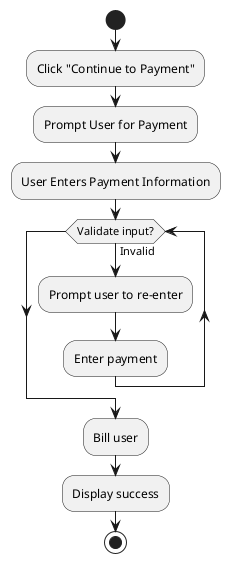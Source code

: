 @startuml US-09: Payment & Billing
start

:Click "Continue to Payment";
:Prompt User for Payment;

:User Enters Payment Information;

while (Validate input?) is (Invalid)
    :Prompt user to re-enter;
    :Enter payment;
endwhile

:Bill user;
:Display success;

stop
@enduml
